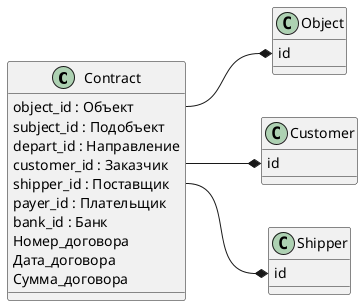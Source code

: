 @startuml
'https://plantuml.com/class-diagram

left to right direction

class Contract {
  object_id : Объект
  subject_id : Подобъект
  depart_id : Направление
  customer_id : Заказчик
  shipper_id : Поставщик
  payer_id : Плательщик
  bank_id : Банк
  Номер_договора
  Дата_договора
  Сумма_договора
}

class Object {
  id
}

class Сustomer {
  id
}

class Shipper {
  id
}

Contract::object_id --* Object::id
Contract::customer_id --* Сustomer::id
Contract::shipper_id --* Shipper::id

@enduml
